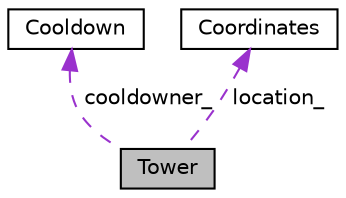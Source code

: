 digraph "Tower"
{
 // LATEX_PDF_SIZE
  edge [fontname="Helvetica",fontsize="10",labelfontname="Helvetica",labelfontsize="10"];
  node [fontname="Helvetica",fontsize="10",shape=record];
  Node1 [label="Tower",height=0.2,width=0.4,color="black", fillcolor="grey75", style="filled", fontcolor="black",tooltip="Class for towers that defend against the enemies."];
  Node2 -> Node1 [dir="back",color="darkorchid3",fontsize="10",style="dashed",label=" cooldowner_" ,fontname="Helvetica"];
  Node2 [label="Cooldown",height=0.2,width=0.4,color="black", fillcolor="white", style="filled",URL="$classCooldown.html",tooltip=" "];
  Node3 -> Node1 [dir="back",color="darkorchid3",fontsize="10",style="dashed",label=" location_" ,fontname="Helvetica"];
  Node3 [label="Coordinates",height=0.2,width=0.4,color="black", fillcolor="white", style="filled",URL="$classCoordinates.html",tooltip="Class for simple 2D coordinates to be used with Towers, Enemies and Projectiles."];
}
